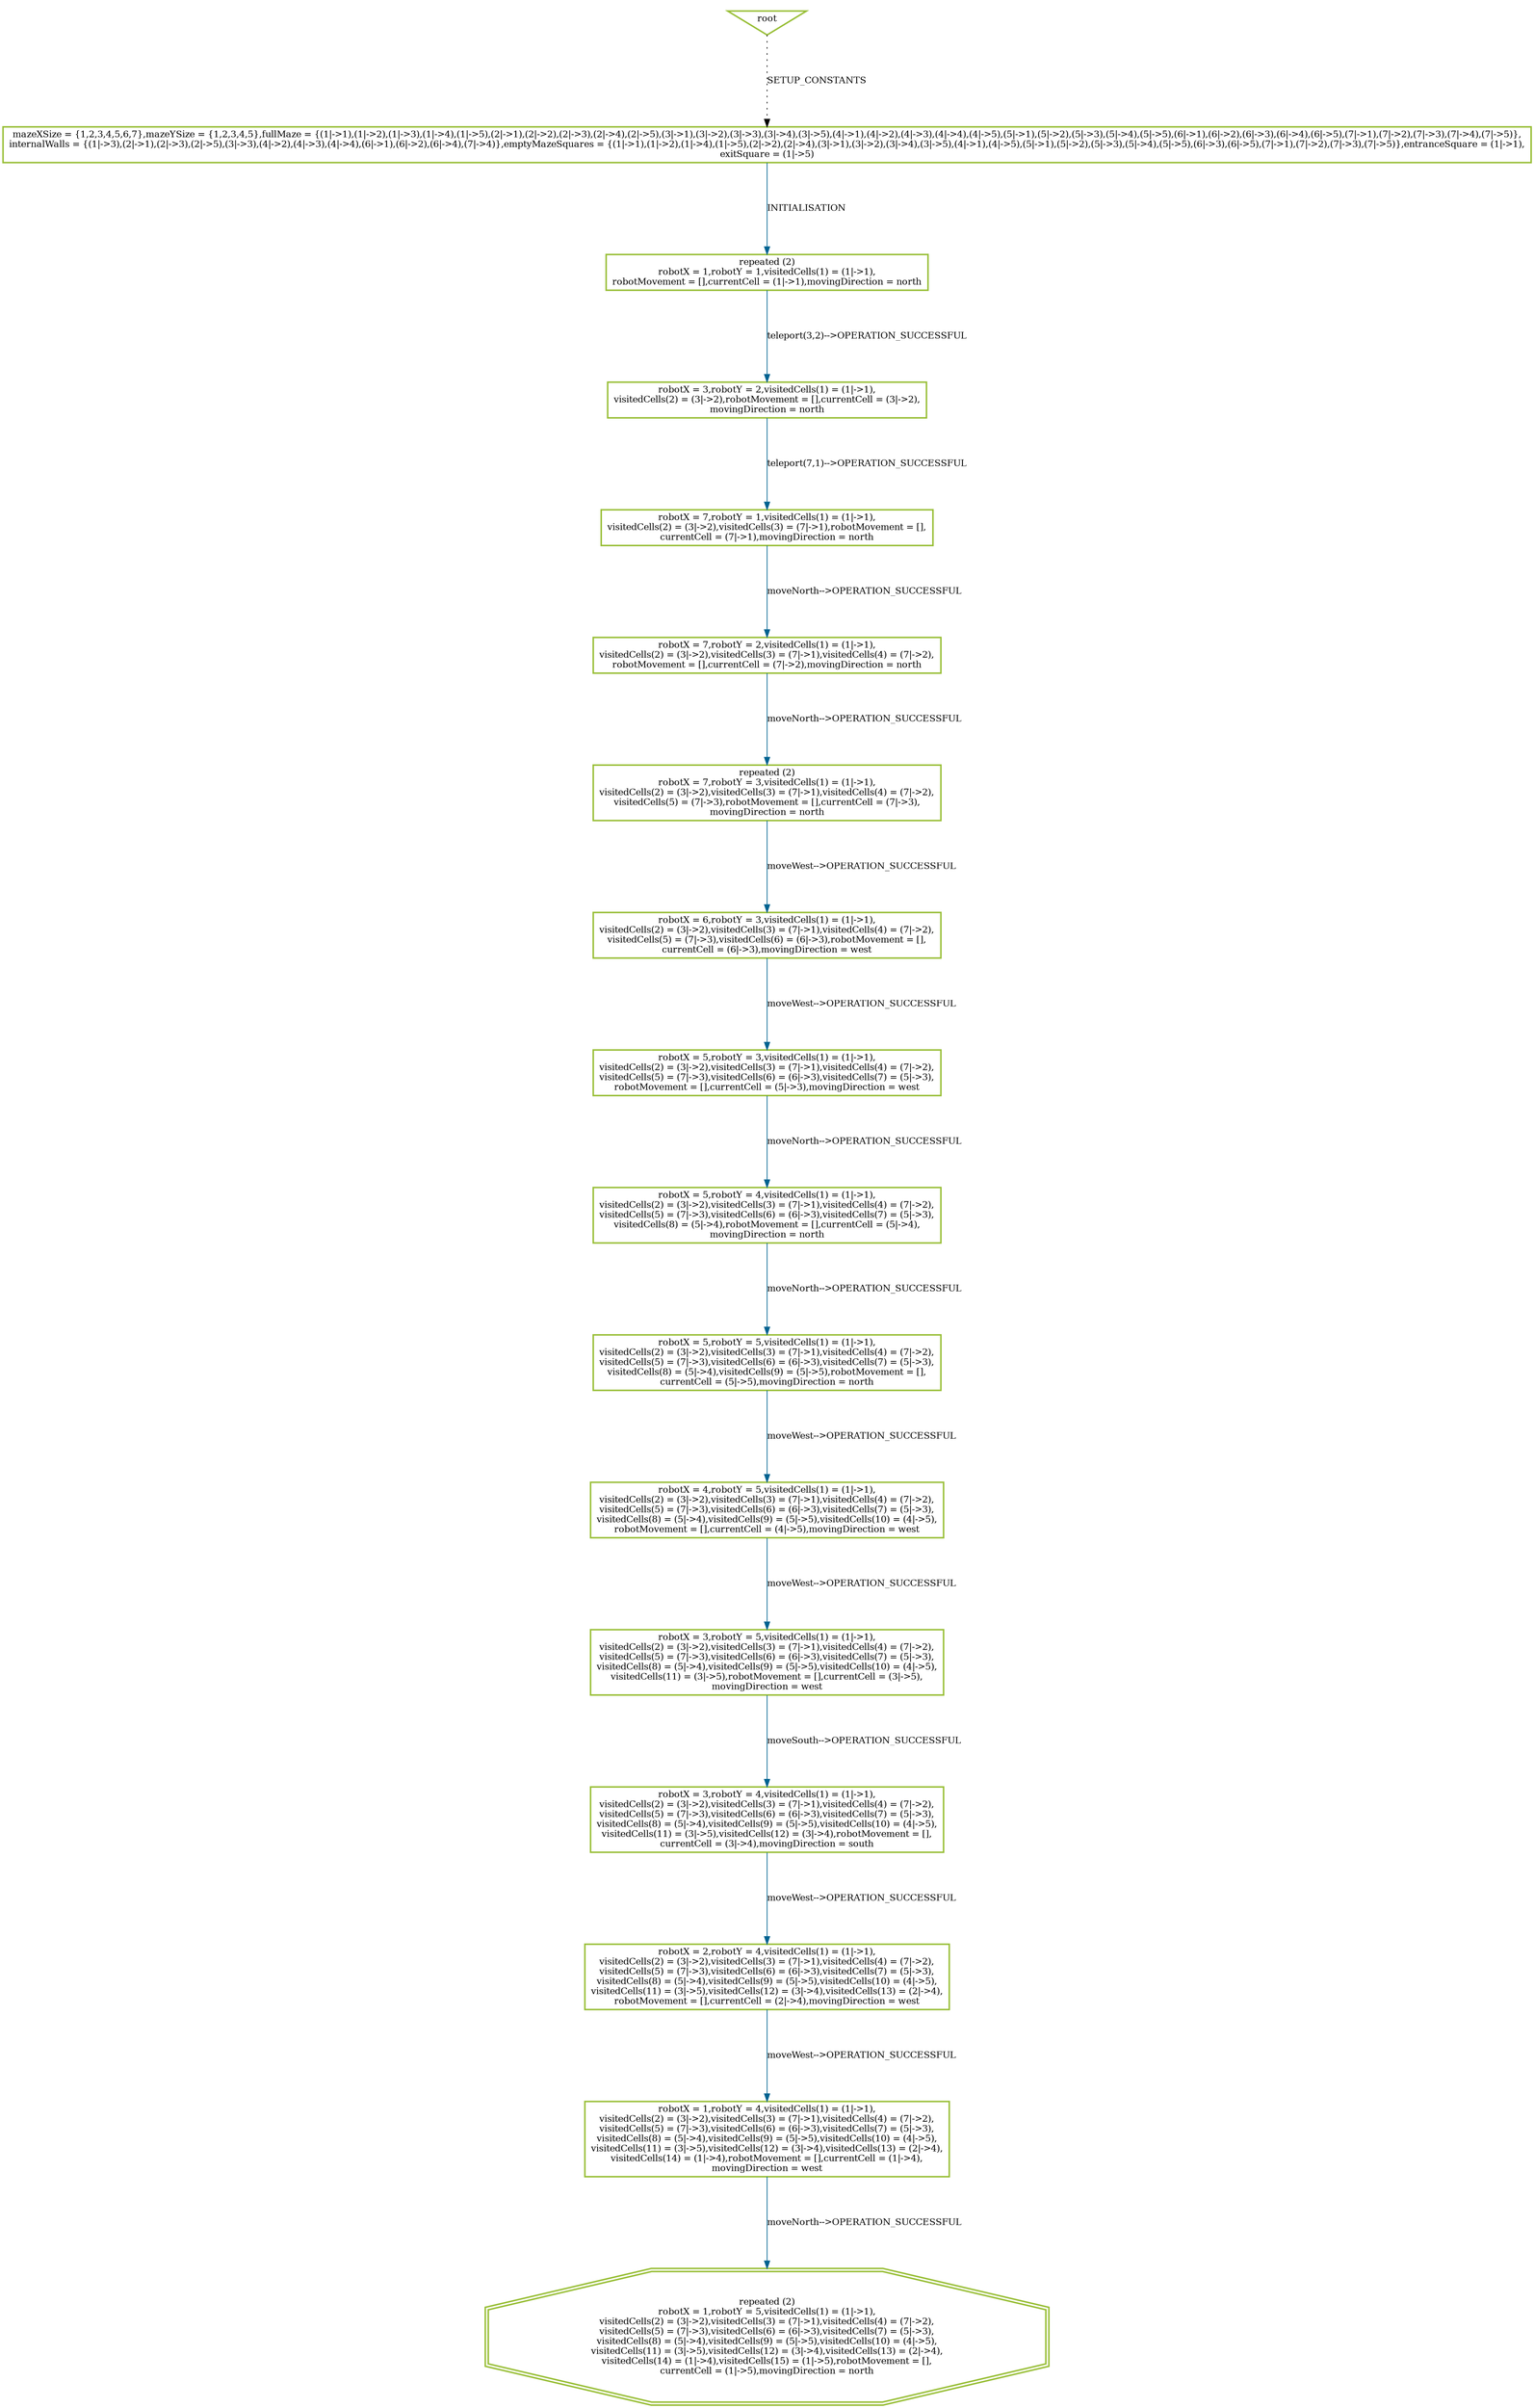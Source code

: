 digraph history {
graph [nodesep=1.5, ranksep=1.5];
0 [shape=box, color="#99BF38", fontsize=12, penwidth=2, label="mazeXSize = \{1,2,3,4,5,6,7\},mazeYSize = \{1,2,3,4,5\},fullMaze = \{(1\|-\>1),(1\|-\>2),(1\|-\>3),(1\|-\>4),(1\|-\>5),(2\|-\>1),(2\|-\>2),(2\|-\>3),(2\|-\>4),(2\|-\>5),(3\|-\>1),(3\|-\>2),(3\|-\>3),(3\|-\>4),(3\|-\>5),(4\|-\>1),(4\|-\>2),(4\|-\>3),(4\|-\>4),(4\|-\>5),(5\|-\>1),(5\|-\>2),(5\|-\>3),(5\|-\>4),(5\|-\>5),(6\|-\>1),(6\|-\>2),(6\|-\>3),(6\|-\>4),(6\|-\>5),(7\|-\>1),(7\|-\>2),(7\|-\>3),(7\|-\>4),(7\|-\>5)\},\ninternalWalls = \{(1\|-\>3),(2\|-\>1),(2\|-\>3),(2\|-\>5),(3\|-\>3),(4\|-\>2),(4\|-\>3),(4\|-\>4),(6\|-\>1),(6\|-\>2),(6\|-\>4),(7\|-\>4)\},emptyMazeSquares = \{(1\|-\>1),(1\|-\>2),(1\|-\>4),(1\|-\>5),(2\|-\>2),(2\|-\>4),(3\|-\>1),(3\|-\>2),(3\|-\>4),(3\|-\>5),(4\|-\>1),(4\|-\>5),(5\|-\>1),(5\|-\>2),(5\|-\>3),(5\|-\>4),(5\|-\>5),(6\|-\>3),(6\|-\>5),(7\|-\>1),(7\|-\>2),(7\|-\>3),(7\|-\>5)\},entranceSquare = (1\|-\>1),\nexitSquare = (1\|-\>5)"];

1 [shape=box, color="#99BF38", fontsize=12, penwidth=2, label="repeated (2)\nrobotX = 1,robotY = 1,visitedCells(1) = (1\|-\>1),\nrobotMovement = [],currentCell = (1\|-\>1),movingDirection = north"];

9 [shape=box, color="#99BF38", fontsize=12, penwidth=2, label="robotX = 3,robotY = 2,visitedCells(1) = (1\|-\>1),\nvisitedCells(2) = (3\|-\>2),robotMovement = [],currentCell = (3\|-\>2),\nmovingDirection = north"];

16 [shape=box, color="#99BF38", fontsize=12, penwidth=2, label="robotX = 7,robotY = 1,visitedCells(1) = (1\|-\>1),\nvisitedCells(2) = (3\|-\>2),visitedCells(3) = (7\|-\>1),robotMovement = [],\ncurrentCell = (7\|-\>1),movingDirection = north"];

20 [shape=box, color="#99BF38", fontsize=12, penwidth=2, label="robotX = 7,robotY = 2,visitedCells(1) = (1\|-\>1),\nvisitedCells(2) = (3\|-\>2),visitedCells(3) = (7\|-\>1),visitedCells(4) = (7\|-\>2),\nrobotMovement = [],currentCell = (7\|-\>2),movingDirection = north"];

29 [shape=box, color="#99BF38", fontsize=12, penwidth=2, label="repeated (2)\nrobotX = 7,robotY = 3,visitedCells(1) = (1\|-\>1),\nvisitedCells(2) = (3\|-\>2),visitedCells(3) = (7\|-\>1),visitedCells(4) = (7\|-\>2),\nvisitedCells(5) = (7\|-\>3),robotMovement = [],currentCell = (7\|-\>3),\nmovingDirection = north"];

40 [shape=box, color="#99BF38", fontsize=12, penwidth=2, label="robotX = 6,robotY = 3,visitedCells(1) = (1\|-\>1),\nvisitedCells(2) = (3\|-\>2),visitedCells(3) = (7\|-\>1),visitedCells(4) = (7\|-\>2),\nvisitedCells(5) = (7\|-\>3),visitedCells(6) = (6\|-\>3),robotMovement = [],\ncurrentCell = (6\|-\>3),movingDirection = west"];

50 [shape=box, color="#99BF38", fontsize=12, penwidth=2, label="robotX = 5,robotY = 3,visitedCells(1) = (1\|-\>1),\nvisitedCells(2) = (3\|-\>2),visitedCells(3) = (7\|-\>1),visitedCells(4) = (7\|-\>2),\nvisitedCells(5) = (7\|-\>3),visitedCells(6) = (6\|-\>3),visitedCells(7) = (5\|-\>3),\nrobotMovement = [],currentCell = (5\|-\>3),movingDirection = west"];

59 [shape=box, color="#99BF38", fontsize=12, penwidth=2, label="robotX = 5,robotY = 4,visitedCells(1) = (1\|-\>1),\nvisitedCells(2) = (3\|-\>2),visitedCells(3) = (7\|-\>1),visitedCells(4) = (7\|-\>2),\nvisitedCells(5) = (7\|-\>3),visitedCells(6) = (6\|-\>3),visitedCells(7) = (5\|-\>3),\nvisitedCells(8) = (5\|-\>4),robotMovement = [],currentCell = (5\|-\>4),\nmovingDirection = north"];

70 [shape=box, color="#99BF38", fontsize=12, penwidth=2, label="robotX = 5,robotY = 5,visitedCells(1) = (1\|-\>1),\nvisitedCells(2) = (3\|-\>2),visitedCells(3) = (7\|-\>1),visitedCells(4) = (7\|-\>2),\nvisitedCells(5) = (7\|-\>3),visitedCells(6) = (6\|-\>3),visitedCells(7) = (5\|-\>3),\nvisitedCells(8) = (5\|-\>4),visitedCells(9) = (5\|-\>5),robotMovement = [],\ncurrentCell = (5\|-\>5),movingDirection = north"];

82 [shape=box, color="#99BF38", fontsize=12, penwidth=2, label="robotX = 4,robotY = 5,visitedCells(1) = (1\|-\>1),\nvisitedCells(2) = (3\|-\>2),visitedCells(3) = (7\|-\>1),visitedCells(4) = (7\|-\>2),\nvisitedCells(5) = (7\|-\>3),visitedCells(6) = (6\|-\>3),visitedCells(7) = (5\|-\>3),\nvisitedCells(8) = (5\|-\>4),visitedCells(9) = (5\|-\>5),visitedCells(10) = (4\|-\>5),\nrobotMovement = [],currentCell = (4\|-\>5),movingDirection = west"];

92 [shape=box, color="#99BF38", fontsize=12, penwidth=2, label="robotX = 3,robotY = 5,visitedCells(1) = (1\|-\>1),\nvisitedCells(2) = (3\|-\>2),visitedCells(3) = (7\|-\>1),visitedCells(4) = (7\|-\>2),\nvisitedCells(5) = (7\|-\>3),visitedCells(6) = (6\|-\>3),visitedCells(7) = (5\|-\>3),\nvisitedCells(8) = (5\|-\>4),visitedCells(9) = (5\|-\>5),visitedCells(10) = (4\|-\>5),\nvisitedCells(11) = (3\|-\>5),robotMovement = [],currentCell = (3\|-\>5),\nmovingDirection = west"];

102 [shape=box, color="#99BF38", fontsize=12, penwidth=2, label="robotX = 3,robotY = 4,visitedCells(1) = (1\|-\>1),\nvisitedCells(2) = (3\|-\>2),visitedCells(3) = (7\|-\>1),visitedCells(4) = (7\|-\>2),\nvisitedCells(5) = (7\|-\>3),visitedCells(6) = (6\|-\>3),visitedCells(7) = (5\|-\>3),\nvisitedCells(8) = (5\|-\>4),visitedCells(9) = (5\|-\>5),visitedCells(10) = (4\|-\>5),\nvisitedCells(11) = (3\|-\>5),visitedCells(12) = (3\|-\>4),robotMovement = [],\ncurrentCell = (3\|-\>4),movingDirection = south"];

112 [shape=box, color="#99BF38", fontsize=12, penwidth=2, label="robotX = 2,robotY = 4,visitedCells(1) = (1\|-\>1),\nvisitedCells(2) = (3\|-\>2),visitedCells(3) = (7\|-\>1),visitedCells(4) = (7\|-\>2),\nvisitedCells(5) = (7\|-\>3),visitedCells(6) = (6\|-\>3),visitedCells(7) = (5\|-\>3),\nvisitedCells(8) = (5\|-\>4),visitedCells(9) = (5\|-\>5),visitedCells(10) = (4\|-\>5),\nvisitedCells(11) = (3\|-\>5),visitedCells(12) = (3\|-\>4),visitedCells(13) = (2\|-\>4),\nrobotMovement = [],currentCell = (2\|-\>4),movingDirection = west"];

122 [shape=box, color="#99BF38", fontsize=12, penwidth=2, label="robotX = 1,robotY = 4,visitedCells(1) = (1\|-\>1),\nvisitedCells(2) = (3\|-\>2),visitedCells(3) = (7\|-\>1),visitedCells(4) = (7\|-\>2),\nvisitedCells(5) = (7\|-\>3),visitedCells(6) = (6\|-\>3),visitedCells(7) = (5\|-\>3),\nvisitedCells(8) = (5\|-\>4),visitedCells(9) = (5\|-\>5),visitedCells(10) = (4\|-\>5),\nvisitedCells(11) = (3\|-\>5),visitedCells(12) = (3\|-\>4),visitedCells(13) = (2\|-\>4),\nvisitedCells(14) = (1\|-\>4),robotMovement = [],currentCell = (1\|-\>4),\nmovingDirection = west"];

131 [shape=doubleoctagon, color="#99BF38", fontsize=12, penwidth=2, label="repeated (2)\nrobotX = 1,robotY = 5,visitedCells(1) = (1\|-\>1),\nvisitedCells(2) = (3\|-\>2),visitedCells(3) = (7\|-\>1),visitedCells(4) = (7\|-\>2),\nvisitedCells(5) = (7\|-\>3),visitedCells(6) = (6\|-\>3),visitedCells(7) = (5\|-\>3),\nvisitedCells(8) = (5\|-\>4),visitedCells(9) = (5\|-\>5),visitedCells(10) = (4\|-\>5),\nvisitedCells(11) = (3\|-\>5),visitedCells(12) = (3\|-\>4),visitedCells(13) = (2\|-\>4),\nvisitedCells(14) = (1\|-\>4),visitedCells(15) = (1\|-\>5),robotMovement = [],\ncurrentCell = (1\|-\>5),movingDirection = north"];

root [shape=invtriangle, color="#99BF38", fontsize=12, penwidth=2, label="root"];

root -> 0 [style = dotted, color = black, label="SETUP_CONSTANTS", fontsize=12];

0 -> 1 [color = "#006391", label="INITIALISATION", fontsize=12];


1 -> 9 [color = "#006391", label="teleport(3,2)--\>OPERATION_SUCCESSFUL", fontsize=12];

9 -> 16 [color = "#006391", label="teleport(7,1)--\>OPERATION_SUCCESSFUL", fontsize=12];

16 -> 20 [color = "#006391", label="moveNorth--\>OPERATION_SUCCESSFUL", fontsize=12];

20 -> 29 [color = "#006391", label="moveNorth--\>OPERATION_SUCCESSFUL", fontsize=12];


29 -> 40 [color = "#006391", label="moveWest--\>OPERATION_SUCCESSFUL", fontsize=12];

40 -> 50 [color = "#006391", label="moveWest--\>OPERATION_SUCCESSFUL", fontsize=12];

50 -> 59 [color = "#006391", label="moveNorth--\>OPERATION_SUCCESSFUL", fontsize=12];

59 -> 70 [color = "#006391", label="moveNorth--\>OPERATION_SUCCESSFUL", fontsize=12];

70 -> 82 [color = "#006391", label="moveWest--\>OPERATION_SUCCESSFUL", fontsize=12];

82 -> 92 [color = "#006391", label="moveWest--\>OPERATION_SUCCESSFUL", fontsize=12];

92 -> 102 [color = "#006391", label="moveSouth--\>OPERATION_SUCCESSFUL", fontsize=12];

102 -> 112 [color = "#006391", label="moveWest--\>OPERATION_SUCCESSFUL", fontsize=12];

112 -> 122 [color = "#006391", label="moveWest--\>OPERATION_SUCCESSFUL", fontsize=12];

122 -> 131 [color = "#006391", label="moveNorth--\>OPERATION_SUCCESSFUL", fontsize=12];


}
